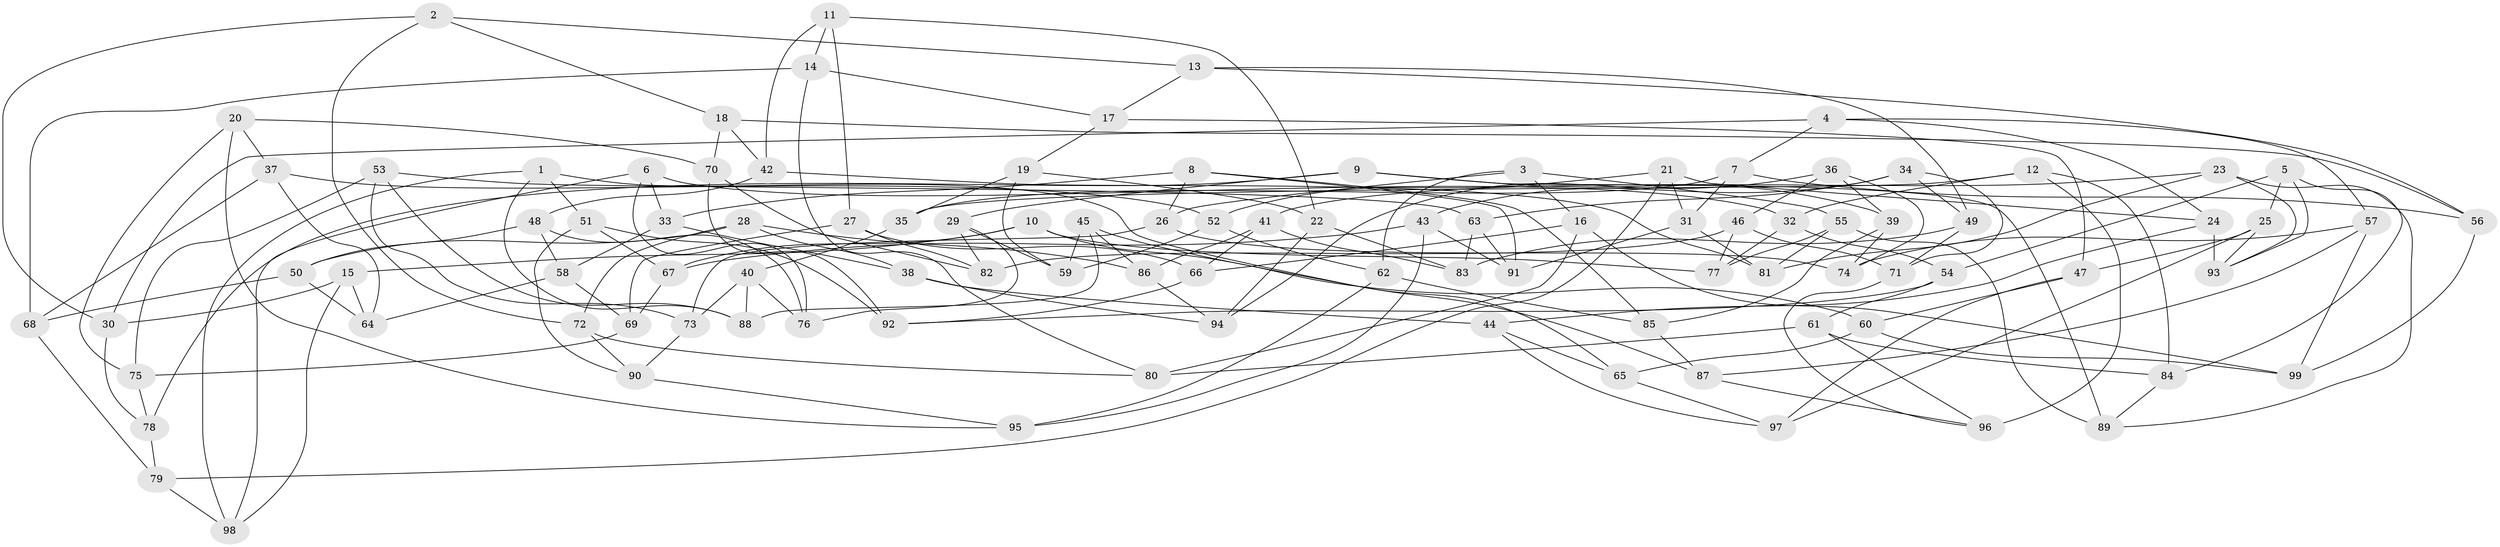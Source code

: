 // Generated by graph-tools (version 1.1) at 2025/50/03/09/25 03:50:48]
// undirected, 99 vertices, 198 edges
graph export_dot {
graph [start="1"]
  node [color=gray90,style=filled];
  1;
  2;
  3;
  4;
  5;
  6;
  7;
  8;
  9;
  10;
  11;
  12;
  13;
  14;
  15;
  16;
  17;
  18;
  19;
  20;
  21;
  22;
  23;
  24;
  25;
  26;
  27;
  28;
  29;
  30;
  31;
  32;
  33;
  34;
  35;
  36;
  37;
  38;
  39;
  40;
  41;
  42;
  43;
  44;
  45;
  46;
  47;
  48;
  49;
  50;
  51;
  52;
  53;
  54;
  55;
  56;
  57;
  58;
  59;
  60;
  61;
  62;
  63;
  64;
  65;
  66;
  67;
  68;
  69;
  70;
  71;
  72;
  73;
  74;
  75;
  76;
  77;
  78;
  79;
  80;
  81;
  82;
  83;
  84;
  85;
  86;
  87;
  88;
  89;
  90;
  91;
  92;
  93;
  94;
  95;
  96;
  97;
  98;
  99;
  1 -- 65;
  1 -- 88;
  1 -- 98;
  1 -- 51;
  2 -- 13;
  2 -- 72;
  2 -- 30;
  2 -- 18;
  3 -- 16;
  3 -- 26;
  3 -- 55;
  3 -- 62;
  4 -- 24;
  4 -- 7;
  4 -- 57;
  4 -- 30;
  5 -- 84;
  5 -- 93;
  5 -- 54;
  5 -- 25;
  6 -- 76;
  6 -- 32;
  6 -- 98;
  6 -- 33;
  7 -- 31;
  7 -- 56;
  7 -- 35;
  8 -- 91;
  8 -- 26;
  8 -- 85;
  8 -- 33;
  9 -- 29;
  9 -- 39;
  9 -- 89;
  9 -- 78;
  10 -- 60;
  10 -- 67;
  10 -- 15;
  10 -- 77;
  11 -- 27;
  11 -- 14;
  11 -- 42;
  11 -- 22;
  12 -- 35;
  12 -- 96;
  12 -- 84;
  12 -- 32;
  13 -- 17;
  13 -- 49;
  13 -- 56;
  14 -- 17;
  14 -- 80;
  14 -- 68;
  15 -- 98;
  15 -- 30;
  15 -- 64;
  16 -- 99;
  16 -- 66;
  16 -- 80;
  17 -- 19;
  17 -- 47;
  18 -- 56;
  18 -- 42;
  18 -- 70;
  19 -- 35;
  19 -- 22;
  19 -- 59;
  20 -- 70;
  20 -- 37;
  20 -- 95;
  20 -- 75;
  21 -- 24;
  21 -- 79;
  21 -- 31;
  21 -- 52;
  22 -- 83;
  22 -- 94;
  23 -- 89;
  23 -- 93;
  23 -- 41;
  23 -- 81;
  24 -- 93;
  24 -- 44;
  25 -- 93;
  25 -- 47;
  25 -- 97;
  26 -- 73;
  26 -- 74;
  27 -- 66;
  27 -- 82;
  27 -- 69;
  28 -- 50;
  28 -- 38;
  28 -- 72;
  28 -- 86;
  29 -- 59;
  29 -- 82;
  29 -- 76;
  30 -- 78;
  31 -- 91;
  31 -- 81;
  32 -- 54;
  32 -- 77;
  33 -- 58;
  33 -- 38;
  34 -- 71;
  34 -- 49;
  34 -- 43;
  34 -- 63;
  35 -- 40;
  36 -- 46;
  36 -- 74;
  36 -- 39;
  36 -- 94;
  37 -- 52;
  37 -- 64;
  37 -- 68;
  38 -- 44;
  38 -- 94;
  39 -- 74;
  39 -- 85;
  40 -- 76;
  40 -- 73;
  40 -- 88;
  41 -- 86;
  41 -- 66;
  41 -- 83;
  42 -- 81;
  42 -- 48;
  43 -- 67;
  43 -- 95;
  43 -- 91;
  44 -- 65;
  44 -- 97;
  45 -- 59;
  45 -- 88;
  45 -- 86;
  45 -- 87;
  46 -- 82;
  46 -- 71;
  46 -- 77;
  47 -- 97;
  47 -- 60;
  48 -- 50;
  48 -- 76;
  48 -- 58;
  49 -- 71;
  49 -- 83;
  50 -- 64;
  50 -- 68;
  51 -- 92;
  51 -- 90;
  51 -- 67;
  52 -- 62;
  52 -- 59;
  53 -- 88;
  53 -- 75;
  53 -- 63;
  53 -- 73;
  54 -- 61;
  54 -- 92;
  55 -- 77;
  55 -- 89;
  55 -- 81;
  56 -- 99;
  57 -- 99;
  57 -- 87;
  57 -- 74;
  58 -- 64;
  58 -- 69;
  60 -- 65;
  60 -- 99;
  61 -- 84;
  61 -- 96;
  61 -- 80;
  62 -- 85;
  62 -- 95;
  63 -- 91;
  63 -- 83;
  65 -- 97;
  66 -- 92;
  67 -- 69;
  68 -- 79;
  69 -- 75;
  70 -- 82;
  70 -- 92;
  71 -- 96;
  72 -- 90;
  72 -- 80;
  73 -- 90;
  75 -- 78;
  78 -- 79;
  79 -- 98;
  84 -- 89;
  85 -- 87;
  86 -- 94;
  87 -- 96;
  90 -- 95;
}
